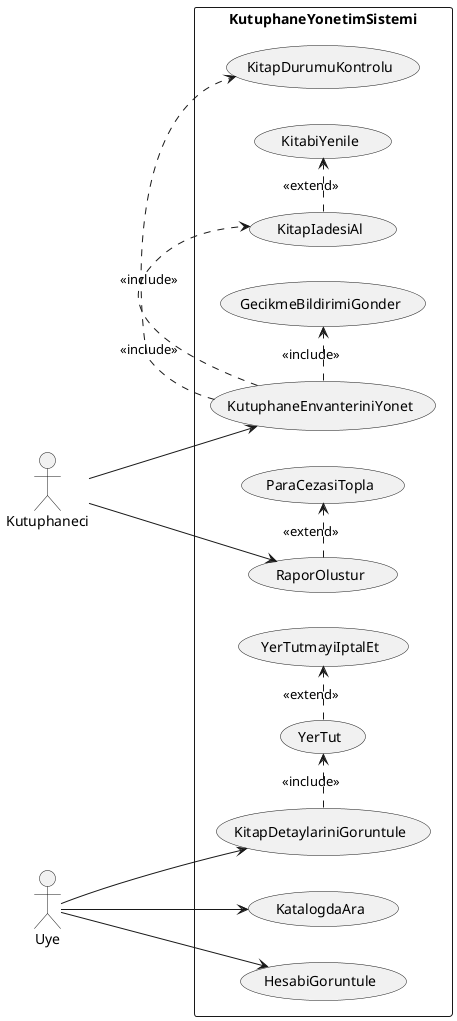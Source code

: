@startuml enes
left to right direction
skinparam packageStyle rectangle

actor Kutuphaneci as librarian
actor Uye as member

rectangle KutuphaneYonetimSistemi {
    usecase (KutuphaneEnvanteriniYonet) as InventoryManagement
    usecase (KitapDurumuKontrolu) as CheckBookStatus
    usecase (KitapIadesiAl) as AcceptBookReturn
    usecase (KitabiYenile) as RenewBook
    usecase (RaporOlustur) as GenerateReport
    usecase (ParaCezasiTopla) as CollectFine
    usecase (KatalogdaAra) as SearchCatalog
    usecase (KitapDetaylariniGoruntule) as ViewBookDetails
    usecase (YerTut) as Reserve
    usecase (YerTutmayiIptalEt) as CancelReservation
    usecase (HesabiGoruntule) as ViewAccount
    usecase (GecikmeBildirimiGonder) as SendDelayNotification

    librarian --> InventoryManagement
    InventoryManagement .> CheckBookStatus : <<include>>
    InventoryManagement .> AcceptBookReturn : <<include>>
    AcceptBookReturn .> RenewBook : <<extend>>
    librarian --> GenerateReport
    GenerateReport .> CollectFine : <<extend>>
    member --> SearchCatalog
    member --> ViewBookDetails
    ViewBookDetails .> Reserve : <<include>>
    Reserve .> CancelReservation : <<extend>>
    member --> ViewAccount
    InventoryManagement .> SendDelayNotification : <<include>>
}

@enduml

